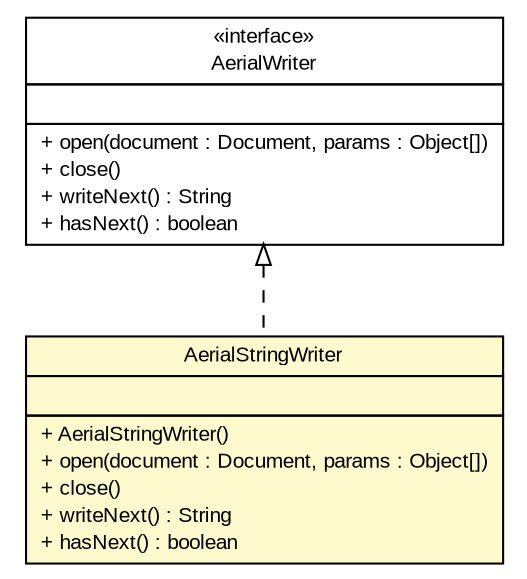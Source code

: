 #!/usr/local/bin/dot
#
# Class diagram 
# Generated by UMLGraph version R5_6 (http://www.umlgraph.org/)
#

digraph G {
	edge [fontname="arial",fontsize=10,labelfontname="arial",labelfontsize=10];
	node [fontname="arial",fontsize=10,shape=plaintext];
	nodesep=0.25;
	ranksep=0.5;
	// com.github.mkolisnyk.aerial.AerialWriter
	c1403 [label=<<table title="com.github.mkolisnyk.aerial.AerialWriter" border="0" cellborder="1" cellspacing="0" cellpadding="2" port="p" href="../AerialWriter.html">
		<tr><td><table border="0" cellspacing="0" cellpadding="1">
<tr><td align="center" balign="center"> &#171;interface&#187; </td></tr>
<tr><td align="center" balign="center"> AerialWriter </td></tr>
		</table></td></tr>
		<tr><td><table border="0" cellspacing="0" cellpadding="1">
<tr><td align="left" balign="left">  </td></tr>
		</table></td></tr>
		<tr><td><table border="0" cellspacing="0" cellpadding="1">
<tr><td align="left" balign="left"> + open(document : Document, params : Object[]) </td></tr>
<tr><td align="left" balign="left"> + close() </td></tr>
<tr><td align="left" balign="left"> + writeNext() : String </td></tr>
<tr><td align="left" balign="left"> + hasNext() : boolean </td></tr>
		</table></td></tr>
		</table>>, URL="../AerialWriter.html", fontname="arial", fontcolor="black", fontsize=10.0];
	// com.github.mkolisnyk.aerial.writers.AerialStringWriter
	c1446 [label=<<table title="com.github.mkolisnyk.aerial.writers.AerialStringWriter" border="0" cellborder="1" cellspacing="0" cellpadding="2" port="p" bgcolor="lemonChiffon" href="./AerialStringWriter.html">
		<tr><td><table border="0" cellspacing="0" cellpadding="1">
<tr><td align="center" balign="center"> AerialStringWriter </td></tr>
		</table></td></tr>
		<tr><td><table border="0" cellspacing="0" cellpadding="1">
<tr><td align="left" balign="left">  </td></tr>
		</table></td></tr>
		<tr><td><table border="0" cellspacing="0" cellpadding="1">
<tr><td align="left" balign="left"> + AerialStringWriter() </td></tr>
<tr><td align="left" balign="left"> + open(document : Document, params : Object[]) </td></tr>
<tr><td align="left" balign="left"> + close() </td></tr>
<tr><td align="left" balign="left"> + writeNext() : String </td></tr>
<tr><td align="left" balign="left"> + hasNext() : boolean </td></tr>
		</table></td></tr>
		</table>>, URL="./AerialStringWriter.html", fontname="arial", fontcolor="black", fontsize=10.0];
	//com.github.mkolisnyk.aerial.writers.AerialStringWriter implements com.github.mkolisnyk.aerial.AerialWriter
	c1403:p -> c1446:p [dir=back,arrowtail=empty,style=dashed];
}

